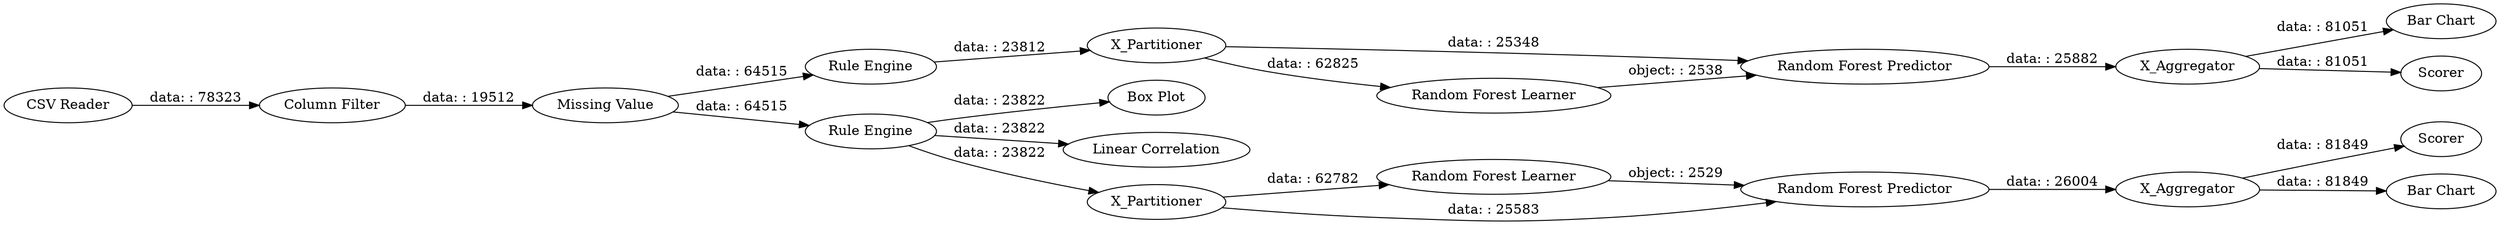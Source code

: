 digraph {
	"2803550418120614795_22" [label=Scorer]
	"2803550418120614795_34" [label="Bar Chart"]
	"2803550418120614795_27" [label="Rule Engine"]
	"2803550418120614795_24" [label="Box Plot"]
	"2803550418120614795_19" [label="Random Forest Learner"]
	"2803550418120614795_16" [label="Missing Value"]
	"2803550418120614795_25" [label="Linear Correlation"]
	"2803550418120614795_21" [label=X_Aggregator]
	"2803550418120614795_14" [label="CSV Reader"]
	"2803550418120614795_33" [label=Scorer]
	"2803550418120614795_31" [label="Random Forest Predictor"]
	"2803550418120614795_15" [label="Column Filter"]
	"2803550418120614795_28" [label=X_Partitioner]
	"2803550418120614795_23" [label="Bar Chart"]
	"2803550418120614795_32" [label=X_Aggregator]
	"2803550418120614795_17" [label="Rule Engine"]
	"2803550418120614795_30" [label="Random Forest Learner"]
	"2803550418120614795_20" [label="Random Forest Predictor"]
	"2803550418120614795_18" [label=X_Partitioner]
	"2803550418120614795_32" -> "2803550418120614795_33" [label="data: : 81051"]
	"2803550418120614795_28" -> "2803550418120614795_30" [label="data: : 62825"]
	"2803550418120614795_18" -> "2803550418120614795_19" [label="data: : 62782"]
	"2803550418120614795_20" -> "2803550418120614795_21" [label="data: : 26004"]
	"2803550418120614795_14" -> "2803550418120614795_15" [label="data: : 78323"]
	"2803550418120614795_28" -> "2803550418120614795_31" [label="data: : 25348"]
	"2803550418120614795_17" -> "2803550418120614795_25" [label="data: : 23822"]
	"2803550418120614795_30" -> "2803550418120614795_31" [label="object: : 2538"]
	"2803550418120614795_21" -> "2803550418120614795_23" [label="data: : 81849"]
	"2803550418120614795_31" -> "2803550418120614795_32" [label="data: : 25882"]
	"2803550418120614795_16" -> "2803550418120614795_27" [label="data: : 64515"]
	"2803550418120614795_17" -> "2803550418120614795_18" [label="data: : 23822"]
	"2803550418120614795_15" -> "2803550418120614795_16" [label="data: : 19512"]
	"2803550418120614795_19" -> "2803550418120614795_20" [label="object: : 2529"]
	"2803550418120614795_16" -> "2803550418120614795_17" [label="data: : 64515"]
	"2803550418120614795_18" -> "2803550418120614795_20" [label="data: : 25583"]
	"2803550418120614795_32" -> "2803550418120614795_34" [label="data: : 81051"]
	"2803550418120614795_17" -> "2803550418120614795_24" [label="data: : 23822"]
	"2803550418120614795_21" -> "2803550418120614795_22" [label="data: : 81849"]
	"2803550418120614795_27" -> "2803550418120614795_28" [label="data: : 23812"]
	rankdir=LR
}
